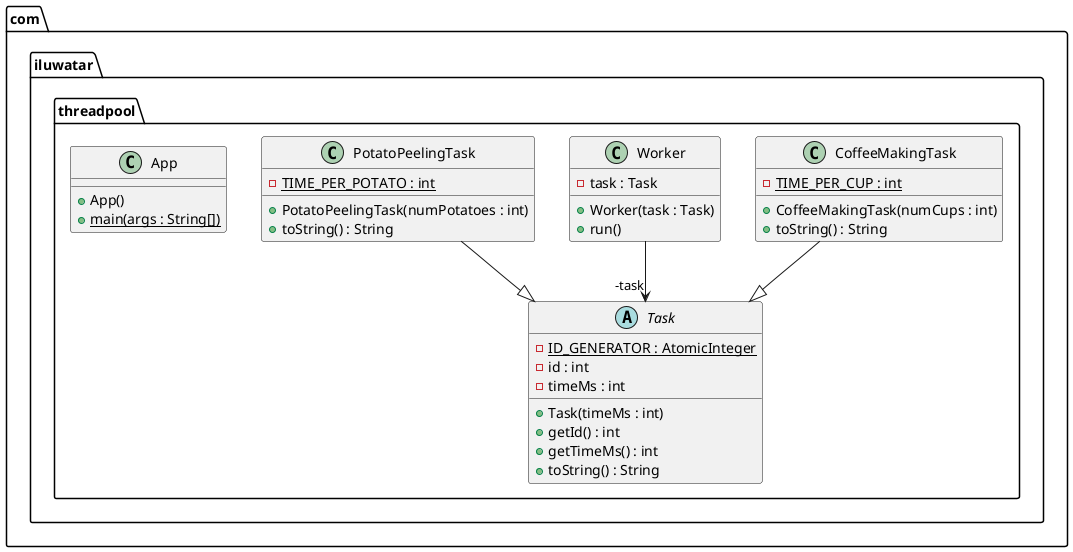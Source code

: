 @startuml
package com.iluwatar.threadpool {
  abstract class Task {
    - ID_GENERATOR : AtomicInteger {static}
    - id : int
    - timeMs : int
    + Task(timeMs : int)
    + getId() : int
    + getTimeMs() : int
    + toString() : String
  }
  class CoffeeMakingTask {
    - TIME_PER_CUP : int {static}
    + CoffeeMakingTask(numCups : int)
    + toString() : String
  }
  class Worker {
    - task : Task
    + Worker(task : Task)
    + run()
  }
  class PotatoPeelingTask {
    - TIME_PER_POTATO : int {static}
    + PotatoPeelingTask(numPotatoes : int)
    + toString() : String
  }
  class App {
    + App()
    + main(args : String[]) {static}
  }
}
Worker -->  "-task" Task
CoffeeMakingTask --|> Task 
PotatoPeelingTask --|> Task 
@enduml